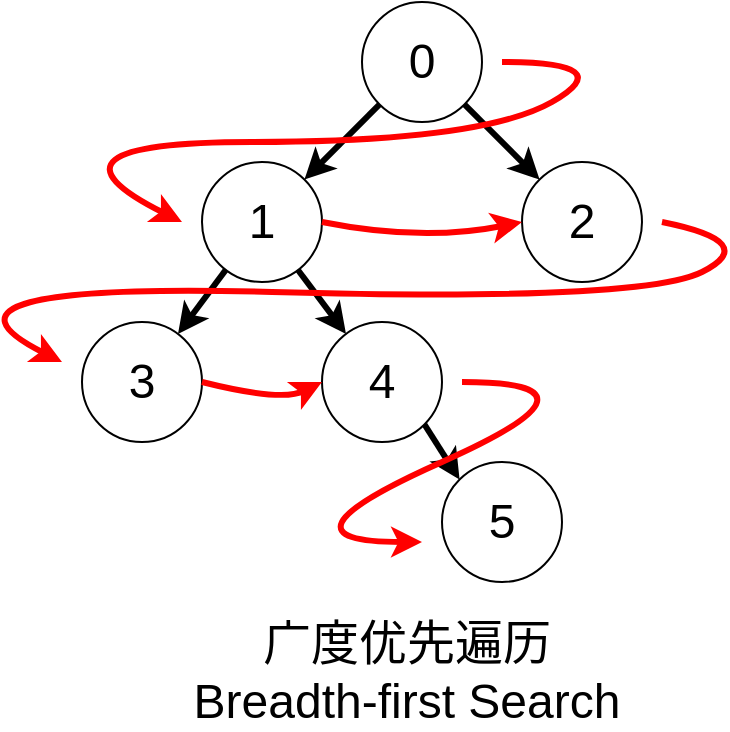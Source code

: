 <mxfile version="22.0.3" type="device">
  <diagram name="第 1 页" id="XiJzNL2tjJnBsXdI0vd-">
    <mxGraphModel dx="1026" dy="658" grid="1" gridSize="10" guides="1" tooltips="1" connect="1" arrows="1" fold="1" page="1" pageScale="1" pageWidth="827" pageHeight="1169" math="0" shadow="0">
      <root>
        <mxCell id="0" />
        <mxCell id="1" parent="0" />
        <mxCell id="Jd4xQipiam9Sk8CIFxBa-22" style="rounded=0;orthogonalLoop=1;jettySize=auto;html=1;fontSize=24;strokeWidth=3;" parent="1" source="Jd4xQipiam9Sk8CIFxBa-24" target="Jd4xQipiam9Sk8CIFxBa-27" edge="1">
          <mxGeometry relative="1" as="geometry" />
        </mxCell>
        <mxCell id="Jd4xQipiam9Sk8CIFxBa-23" style="rounded=0;orthogonalLoop=1;jettySize=auto;html=1;fontSize=24;strokeWidth=3;" parent="1" source="Jd4xQipiam9Sk8CIFxBa-24" target="Jd4xQipiam9Sk8CIFxBa-28" edge="1">
          <mxGeometry relative="1" as="geometry" />
        </mxCell>
        <mxCell id="Jd4xQipiam9Sk8CIFxBa-24" value="0" style="ellipse;whiteSpace=wrap;html=1;aspect=fixed;fontSize=24;" parent="1" vertex="1">
          <mxGeometry x="570" width="60" height="60" as="geometry" />
        </mxCell>
        <mxCell id="Jd4xQipiam9Sk8CIFxBa-25" style="rounded=0;orthogonalLoop=1;jettySize=auto;html=1;fontSize=24;strokeWidth=3;" parent="1" source="Jd4xQipiam9Sk8CIFxBa-27" target="Jd4xQipiam9Sk8CIFxBa-31" edge="1">
          <mxGeometry relative="1" as="geometry" />
        </mxCell>
        <mxCell id="Jd4xQipiam9Sk8CIFxBa-26" style="rounded=0;orthogonalLoop=1;jettySize=auto;html=1;fontSize=24;strokeWidth=3;" parent="1" source="Jd4xQipiam9Sk8CIFxBa-27" target="Jd4xQipiam9Sk8CIFxBa-29" edge="1">
          <mxGeometry relative="1" as="geometry" />
        </mxCell>
        <mxCell id="Jd4xQipiam9Sk8CIFxBa-27" value="1" style="ellipse;whiteSpace=wrap;html=1;aspect=fixed;fontSize=24;" parent="1" vertex="1">
          <mxGeometry x="490" y="80" width="60" height="60" as="geometry" />
        </mxCell>
        <mxCell id="Jd4xQipiam9Sk8CIFxBa-28" value="2" style="ellipse;whiteSpace=wrap;html=1;aspect=fixed;fontSize=24;" parent="1" vertex="1">
          <mxGeometry x="650" y="80" width="60" height="60" as="geometry" />
        </mxCell>
        <mxCell id="Jd4xQipiam9Sk8CIFxBa-29" value="3" style="ellipse;whiteSpace=wrap;html=1;aspect=fixed;fontSize=24;" parent="1" vertex="1">
          <mxGeometry x="430" y="160" width="60" height="60" as="geometry" />
        </mxCell>
        <mxCell id="Jd4xQipiam9Sk8CIFxBa-30" style="rounded=0;orthogonalLoop=1;jettySize=auto;html=1;exitX=1;exitY=1;exitDx=0;exitDy=0;entryX=0;entryY=0;entryDx=0;entryDy=0;fontSize=24;strokeWidth=3;" parent="1" source="Jd4xQipiam9Sk8CIFxBa-31" target="Jd4xQipiam9Sk8CIFxBa-32" edge="1">
          <mxGeometry relative="1" as="geometry" />
        </mxCell>
        <mxCell id="Jd4xQipiam9Sk8CIFxBa-31" value="4" style="ellipse;whiteSpace=wrap;html=1;aspect=fixed;fontSize=24;" parent="1" vertex="1">
          <mxGeometry x="550" y="160" width="60" height="60" as="geometry" />
        </mxCell>
        <mxCell id="Jd4xQipiam9Sk8CIFxBa-32" value="5" style="ellipse;whiteSpace=wrap;html=1;aspect=fixed;fontSize=24;" parent="1" vertex="1">
          <mxGeometry x="610" y="230" width="60" height="60" as="geometry" />
        </mxCell>
        <mxCell id="Jd4xQipiam9Sk8CIFxBa-38" value="" style="curved=1;endArrow=classic;html=1;rounded=0;strokeColor=#FF0000;strokeWidth=3;" parent="1" edge="1">
          <mxGeometry width="50" height="50" relative="1" as="geometry">
            <mxPoint x="640" y="30" as="sourcePoint" />
            <mxPoint x="480" y="110" as="targetPoint" />
            <Array as="points">
              <mxPoint x="700" y="30" />
              <mxPoint x="630" y="70" />
              <mxPoint x="400" y="70" />
            </Array>
          </mxGeometry>
        </mxCell>
        <mxCell id="Jd4xQipiam9Sk8CIFxBa-39" value="" style="curved=1;endArrow=classic;html=1;rounded=0;exitX=1;exitY=0.5;exitDx=0;exitDy=0;entryX=0;entryY=0.5;entryDx=0;entryDy=0;strokeColor=#FF0000;strokeWidth=3;" parent="1" source="Jd4xQipiam9Sk8CIFxBa-27" target="Jd4xQipiam9Sk8CIFxBa-28" edge="1">
          <mxGeometry width="50" height="50" relative="1" as="geometry">
            <mxPoint x="560" y="120" as="sourcePoint" />
            <mxPoint x="640" y="100" as="targetPoint" />
            <Array as="points">
              <mxPoint x="600" y="120" />
            </Array>
          </mxGeometry>
        </mxCell>
        <mxCell id="Jd4xQipiam9Sk8CIFxBa-40" value="" style="curved=1;endArrow=classic;html=1;rounded=0;strokeColor=#FF0000;strokeWidth=3;" parent="1" edge="1">
          <mxGeometry width="50" height="50" relative="1" as="geometry">
            <mxPoint x="720" y="110" as="sourcePoint" />
            <mxPoint x="420" y="180" as="targetPoint" />
            <Array as="points">
              <mxPoint x="770" y="120" />
              <mxPoint x="710" y="150" />
              <mxPoint x="340" y="140" />
            </Array>
          </mxGeometry>
        </mxCell>
        <mxCell id="Jd4xQipiam9Sk8CIFxBa-41" value="" style="curved=1;endArrow=classic;html=1;rounded=0;exitX=1;exitY=0.5;exitDx=0;exitDy=0;entryX=0;entryY=0.5;entryDx=0;entryDy=0;strokeColor=#FF0000;strokeWidth=3;" parent="1" source="Jd4xQipiam9Sk8CIFxBa-29" target="Jd4xQipiam9Sk8CIFxBa-31" edge="1">
          <mxGeometry width="50" height="50" relative="1" as="geometry">
            <mxPoint x="500" y="220" as="sourcePoint" />
            <mxPoint x="550" y="170" as="targetPoint" />
            <Array as="points">
              <mxPoint x="530" y="200" />
            </Array>
          </mxGeometry>
        </mxCell>
        <mxCell id="Jd4xQipiam9Sk8CIFxBa-42" value="" style="curved=1;endArrow=classic;html=1;rounded=0;strokeColor=#FF0000;strokeWidth=3;" parent="1" edge="1">
          <mxGeometry width="50" height="50" relative="1" as="geometry">
            <mxPoint x="620" y="190" as="sourcePoint" />
            <mxPoint x="600" y="270" as="targetPoint" />
            <Array as="points">
              <mxPoint x="700" y="190" />
              <mxPoint x="520" y="270" />
            </Array>
          </mxGeometry>
        </mxCell>
        <mxCell id="Jd4xQipiam9Sk8CIFxBa-44" value="&lt;font style=&quot;font-size: 24px;&quot;&gt;广度优先遍历&lt;br&gt;Breadth-first Search&lt;/font&gt;" style="text;html=1;strokeColor=none;fillColor=none;align=center;verticalAlign=middle;whiteSpace=wrap;rounded=0;" parent="1" vertex="1">
          <mxGeometry x="450" y="320" width="285" height="30" as="geometry" />
        </mxCell>
      </root>
    </mxGraphModel>
  </diagram>
</mxfile>
